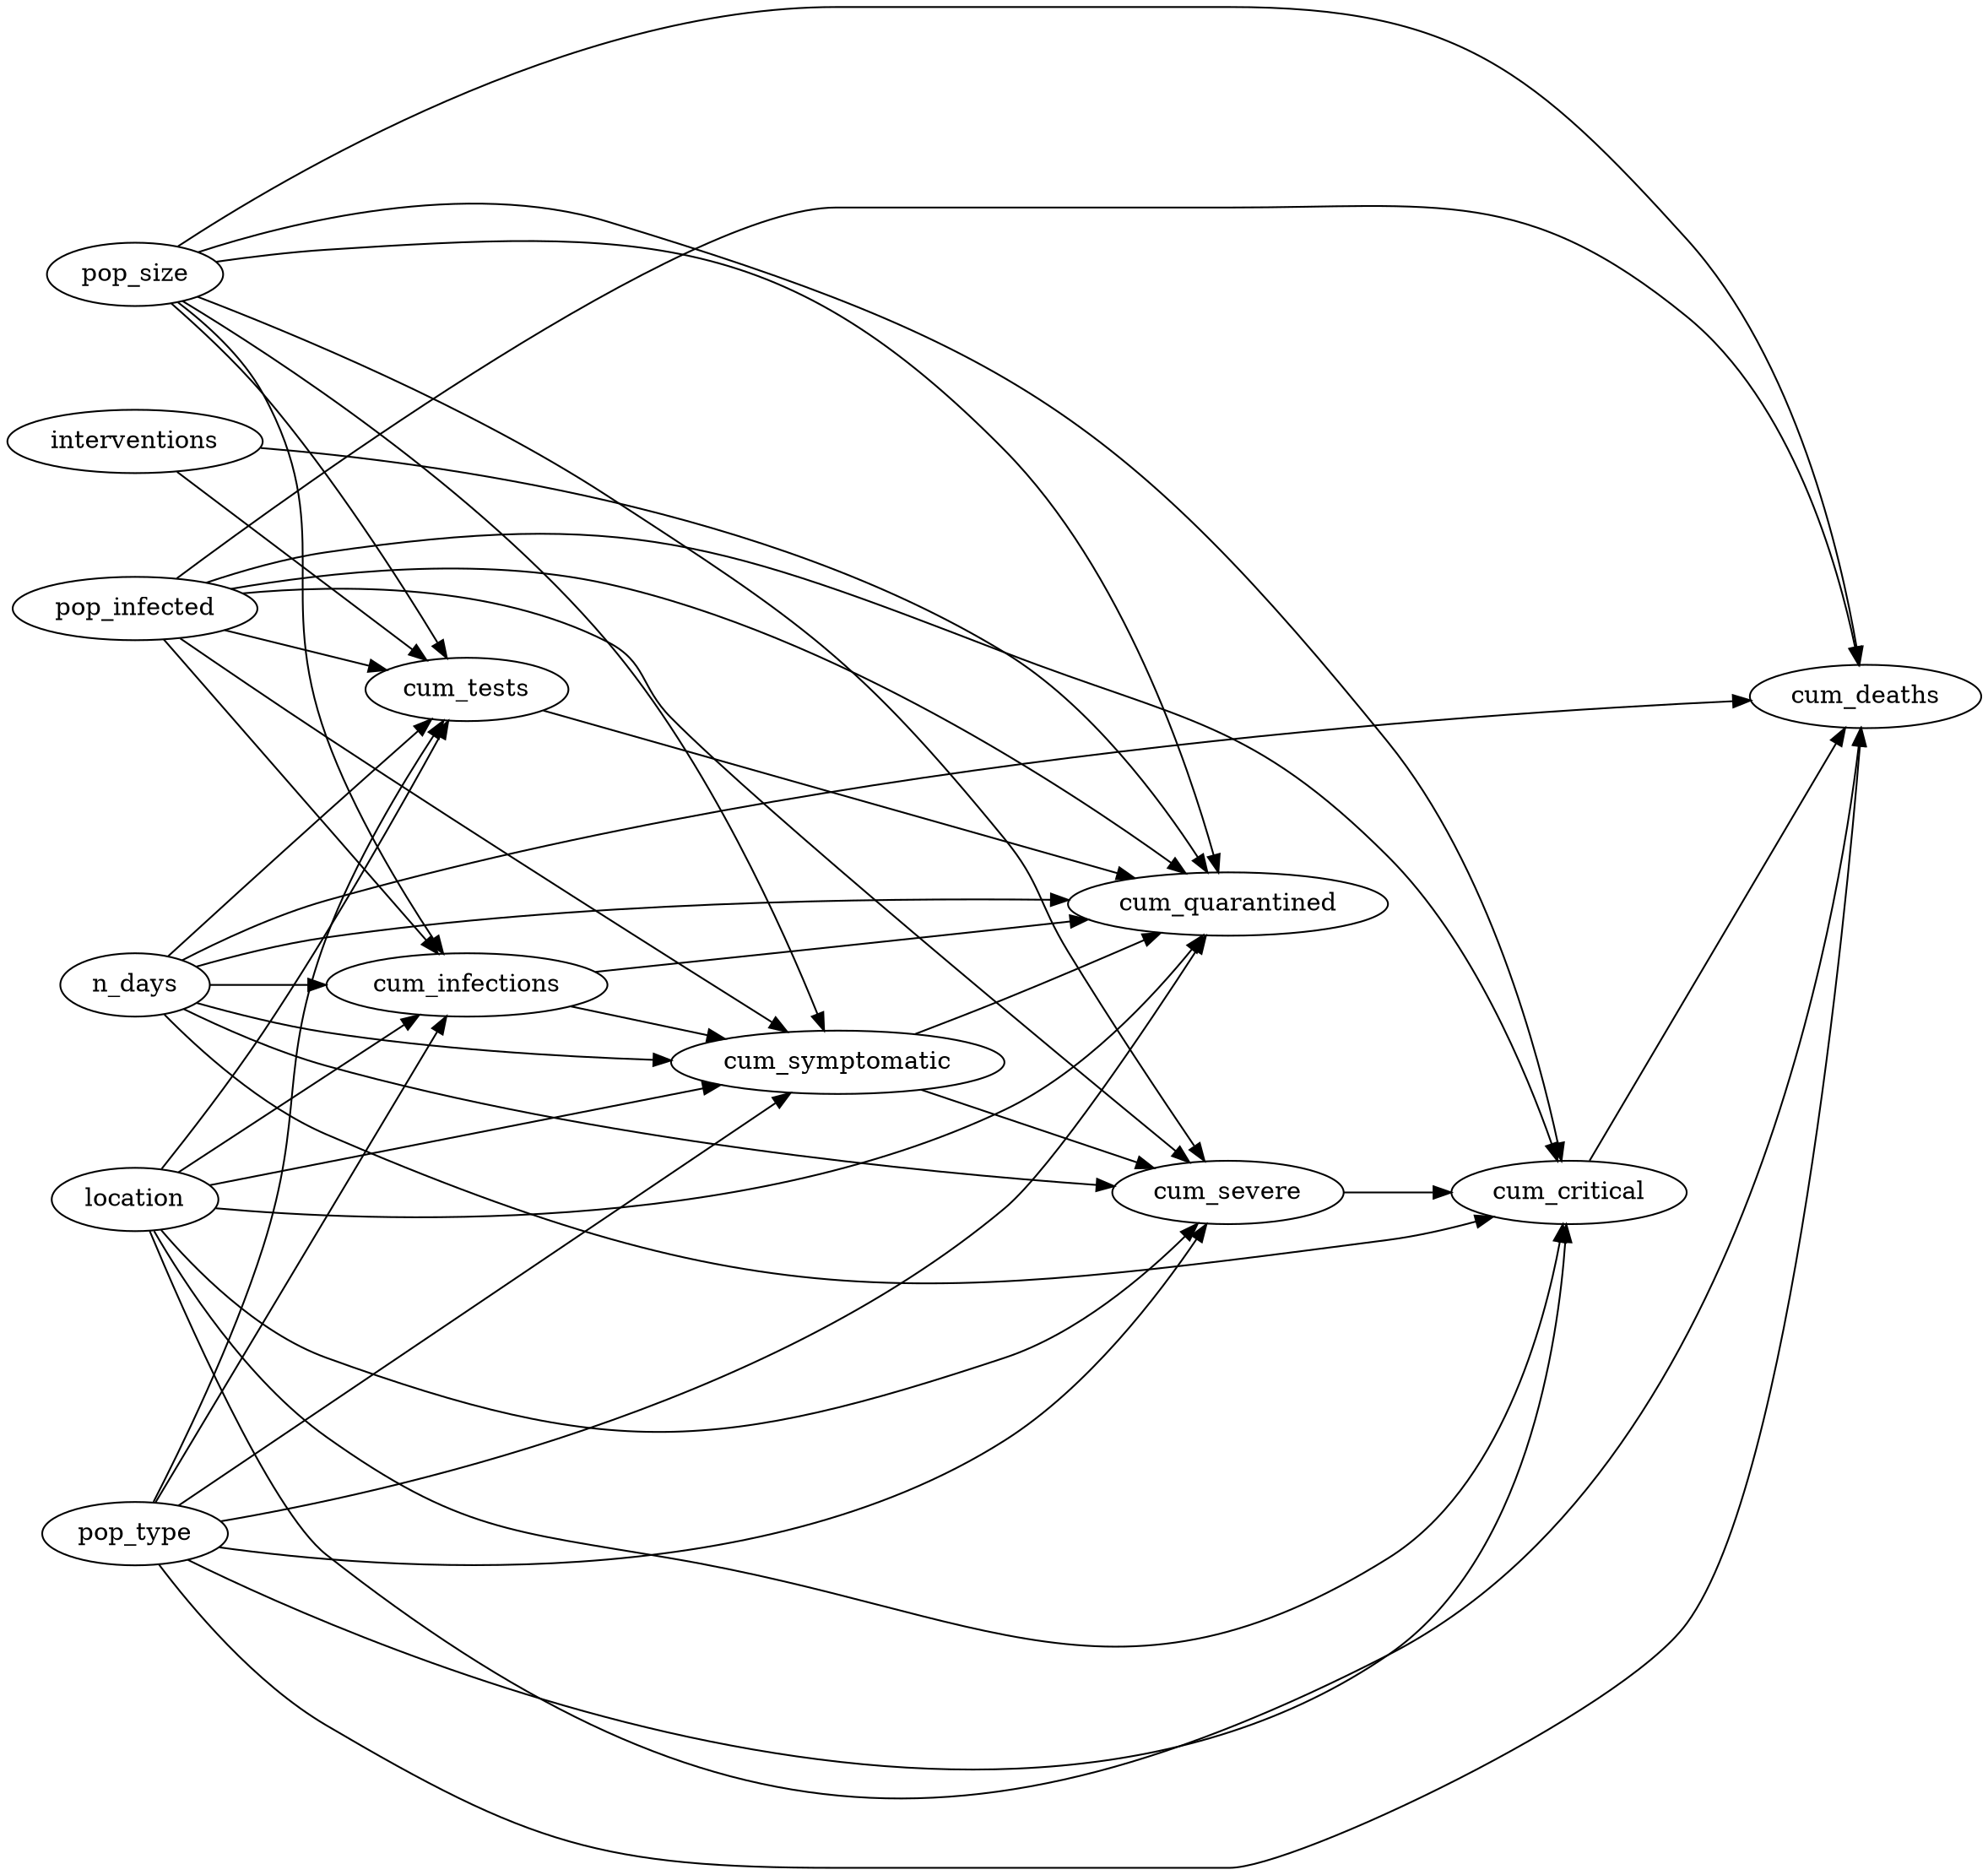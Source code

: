 digraph "" {
	graph [newrank=True,
		rankdir=LR
	];

	interventions -> cum_tests;
	interventions -> cum_quarantined;

	cum_critical -> cum_deaths;

	pop_size -> cum_critical;
	pop_size -> cum_severe;
	pop_size -> cum_deaths;
	pop_size -> cum_infections;
	pop_size -> cum_tests;
	pop_size -> cum_quarantined;
	pop_size -> cum_symptomatic;

	location -> cum_critical;
	location -> cum_severe;
	location -> cum_deaths;
	location -> cum_infections;
	location -> cum_tests;
	location -> cum_quarantined;
	location -> cum_symptomatic;

	n_days -> cum_critical;
	n_days -> cum_severe;
	n_days -> cum_deaths;
	n_days -> cum_infections;
	n_days -> cum_tests;
	n_days -> cum_quarantined;
	n_days -> cum_symptomatic;

	pop_infected -> cum_critical;
	pop_infected -> cum_severe;
	pop_infected -> cum_deaths;
	pop_infected -> cum_infections;
	pop_infected -> cum_tests;
	pop_infected -> cum_quarantined;
	pop_infected -> cum_symptomatic;

	pop_type -> cum_critical;
	pop_type -> cum_severe;
	pop_type -> cum_deaths;
	pop_type -> cum_infections;
	pop_type -> cum_tests;
	pop_type -> cum_quarantined;
	pop_type -> cum_symptomatic;

	cum_severe -> cum_critical;

	cum_infections -> cum_quarantined;
	cum_infections -> cum_symptomatic;

	cum_tests -> cum_quarantined;

	cum_symptomatic -> cum_severe;
	cum_symptomatic -> cum_quarantined;
}
